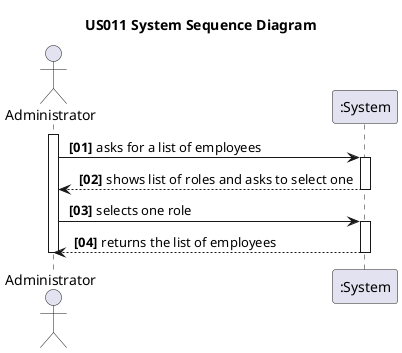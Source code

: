 @startuml

title US011 System Sequence Diagram
autonumber "<b> [00]"
actor "Administrator" as A

activate A
A -> ":System" : asks for a list of employees
activate ":System"
":System" --> A : shows list of roles and asks to select one
deactivate ":System"

A -> ":System" : selects one role
activate ":System"
":System" --> A : returns the list of employees
deactivate ":System"

deactivate A

@enduml